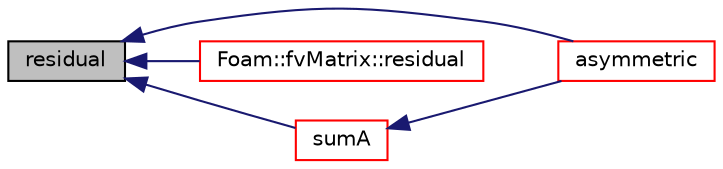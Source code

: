 digraph "residual"
{
  bgcolor="transparent";
  edge [fontname="Helvetica",fontsize="10",labelfontname="Helvetica",labelfontsize="10"];
  node [fontname="Helvetica",fontsize="10",shape=record];
  rankdir="LR";
  Node1 [label="residual",height=0.2,width=0.4,color="black", fillcolor="grey75", style="filled", fontcolor="black"];
  Node1 -> Node2 [dir="back",color="midnightblue",fontsize="10",style="solid",fontname="Helvetica"];
  Node2 [label="asymmetric",height=0.2,width=0.4,color="red",URL="$a01306.html#aa9d1039c9d27fbd5467eadc204a33c21"];
  Node1 -> Node3 [dir="back",color="midnightblue",fontsize="10",style="solid",fontname="Helvetica"];
  Node3 [label="Foam::fvMatrix::residual",height=0.2,width=0.4,color="red",URL="$a00888.html#a4a74ee25a4d4e355df76ce3081cacc41",tooltip="Return the matrix residual. "];
  Node1 -> Node4 [dir="back",color="midnightblue",fontsize="10",style="solid",fontname="Helvetica"];
  Node4 [label="sumA",height=0.2,width=0.4,color="red",URL="$a01306.html#a1ee2ed3984be5768ec28254acb84a35d",tooltip="Sum the coefficients on each row of the matrix. "];
  Node4 -> Node2 [dir="back",color="midnightblue",fontsize="10",style="solid",fontname="Helvetica"];
}

